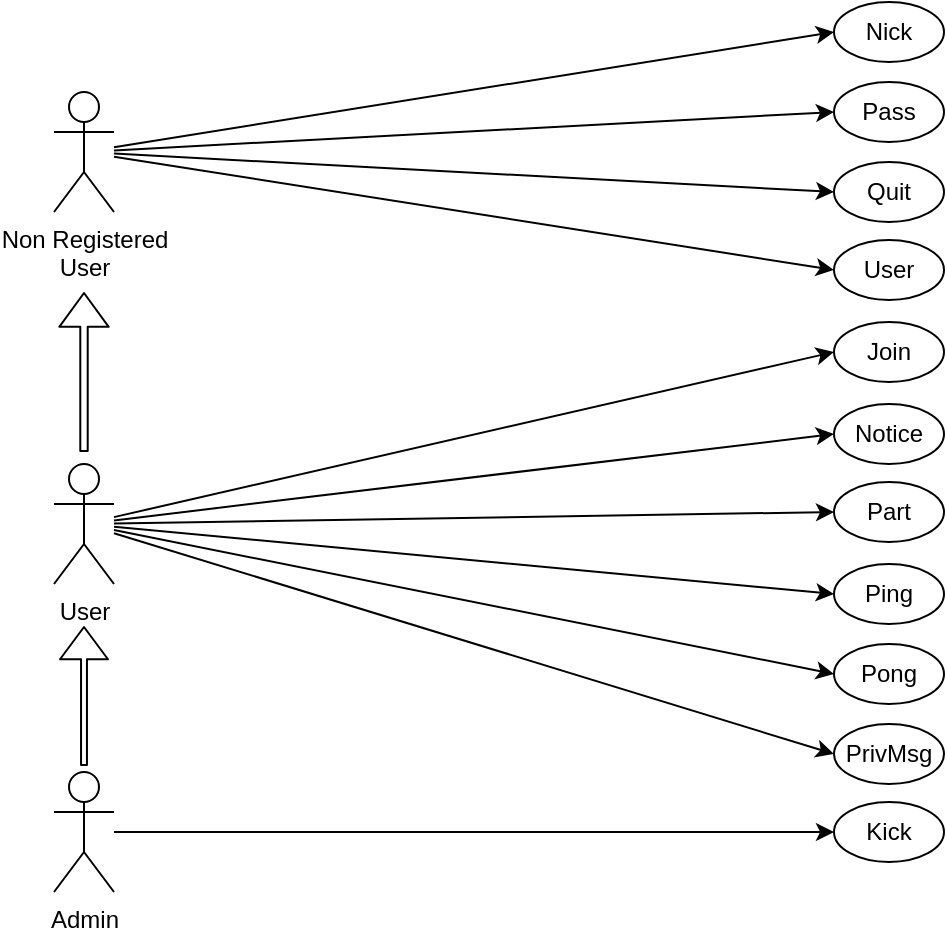 <mxfile>
    <diagram id="TzkNUFOrtBnpvo_dcNWr" name="Page-1">
        <mxGraphModel dx="832" dy="611" grid="1" gridSize="10" guides="1" tooltips="1" connect="1" arrows="1" fold="1" page="1" pageScale="1" pageWidth="850" pageHeight="1100" math="0" shadow="0">
            <root>
                <mxCell id="0"/>
                <mxCell id="1" parent="0"/>
                <mxCell id="42" style="edgeStyle=none;html=1;entryX=0;entryY=0.5;entryDx=0;entryDy=0;" parent="1" source="2" target="7" edge="1">
                    <mxGeometry relative="1" as="geometry"/>
                </mxCell>
                <mxCell id="44" style="edgeStyle=none;html=1;entryX=0;entryY=0.5;entryDx=0;entryDy=0;" parent="1" source="2" target="10" edge="1">
                    <mxGeometry relative="1" as="geometry"/>
                </mxCell>
                <mxCell id="45" style="edgeStyle=none;html=1;entryX=0;entryY=0.5;entryDx=0;entryDy=0;" parent="1" source="2" target="11" edge="1">
                    <mxGeometry relative="1" as="geometry"/>
                </mxCell>
                <mxCell id="46" style="edgeStyle=none;html=1;entryX=0;entryY=0.5;entryDx=0;entryDy=0;" parent="1" source="2" target="12" edge="1">
                    <mxGeometry relative="1" as="geometry"/>
                </mxCell>
                <mxCell id="50" style="edgeStyle=none;html=1;entryX=0;entryY=0.5;entryDx=0;entryDy=0;" parent="1" source="2" target="4" edge="1">
                    <mxGeometry relative="1" as="geometry"/>
                </mxCell>
                <mxCell id="51" style="edgeStyle=none;html=1;entryX=0;entryY=0.5;entryDx=0;entryDy=0;" parent="1" source="2" target="8" edge="1">
                    <mxGeometry relative="1" as="geometry"/>
                </mxCell>
                <mxCell id="2" value="User" style="shape=umlActor;verticalLabelPosition=bottom;verticalAlign=top;html=1;outlineConnect=0;fillColor=default;fontColor=default;strokeColor=default;" parent="1" vertex="1">
                    <mxGeometry x="60" y="251" width="30" height="60" as="geometry"/>
                </mxCell>
                <mxCell id="4" value="Join" style="ellipse;whiteSpace=wrap;html=1;fillColor=default;fontColor=default;strokeColor=default;" parent="1" vertex="1">
                    <mxGeometry x="450" y="180" width="55" height="30" as="geometry"/>
                </mxCell>
                <mxCell id="5" value="Kick" style="ellipse;whiteSpace=wrap;html=1;fillColor=default;fontColor=default;strokeColor=default;" parent="1" vertex="1">
                    <mxGeometry x="450" y="420" width="55" height="30" as="geometry"/>
                </mxCell>
                <mxCell id="6" value="Nick" style="ellipse;whiteSpace=wrap;html=1;fillColor=default;fontColor=default;strokeColor=default;" parent="1" vertex="1">
                    <mxGeometry x="450" y="20" width="55" height="30" as="geometry"/>
                </mxCell>
                <mxCell id="7" value="Notice" style="ellipse;whiteSpace=wrap;html=1;fillColor=default;fontColor=default;strokeColor=default;" parent="1" vertex="1">
                    <mxGeometry x="450" y="221" width="55" height="30" as="geometry"/>
                </mxCell>
                <mxCell id="9" value="Pass" style="ellipse;whiteSpace=wrap;html=1;fillColor=default;fontColor=default;strokeColor=default;" parent="1" vertex="1">
                    <mxGeometry x="450" y="60" width="55" height="30" as="geometry"/>
                </mxCell>
                <mxCell id="10" value="Ping" style="ellipse;whiteSpace=wrap;html=1;fillColor=default;fontColor=default;strokeColor=default;" parent="1" vertex="1">
                    <mxGeometry x="450" y="301" width="55" height="30" as="geometry"/>
                </mxCell>
                <mxCell id="11" value="Pong" style="ellipse;whiteSpace=wrap;html=1;fillColor=default;fontColor=default;strokeColor=default;" parent="1" vertex="1">
                    <mxGeometry x="450" y="341" width="55" height="30" as="geometry"/>
                </mxCell>
                <mxCell id="12" value="PrivMsg" style="ellipse;whiteSpace=wrap;html=1;fillColor=default;fontColor=default;strokeColor=default;" parent="1" vertex="1">
                    <mxGeometry x="450" y="381" width="55" height="30" as="geometry"/>
                </mxCell>
                <mxCell id="13" value="Quit" style="ellipse;whiteSpace=wrap;html=1;fillColor=default;fontColor=default;strokeColor=default;" parent="1" vertex="1">
                    <mxGeometry x="450" y="100" width="55" height="30" as="geometry"/>
                </mxCell>
                <mxCell id="37" style="edgeStyle=none;html=1;entryX=0;entryY=0.5;entryDx=0;entryDy=0;" parent="1" source="26" target="6" edge="1">
                    <mxGeometry relative="1" as="geometry"/>
                </mxCell>
                <mxCell id="38" style="edgeStyle=none;html=1;entryX=0;entryY=0.5;entryDx=0;entryDy=0;" parent="1" source="26" target="9" edge="1">
                    <mxGeometry relative="1" as="geometry"/>
                </mxCell>
                <mxCell id="39" style="edgeStyle=none;html=1;entryX=0;entryY=0.5;entryDx=0;entryDy=0;" parent="1" source="26" target="13" edge="1">
                    <mxGeometry relative="1" as="geometry"/>
                </mxCell>
                <mxCell id="40" style="edgeStyle=none;html=1;entryX=0;entryY=0.5;entryDx=0;entryDy=0;" parent="1" source="26" target="14" edge="1">
                    <mxGeometry relative="1" as="geometry"/>
                </mxCell>
                <mxCell id="26" value="Non Registered&lt;br&gt;User" style="shape=umlActor;verticalLabelPosition=bottom;verticalAlign=top;html=1;outlineConnect=0;" parent="1" vertex="1">
                    <mxGeometry x="60" y="65" width="30" height="60" as="geometry"/>
                </mxCell>
                <mxCell id="36" style="edgeStyle=none;html=1;entryX=0;entryY=0.5;entryDx=0;entryDy=0;" parent="1" source="28" target="5" edge="1">
                    <mxGeometry relative="1" as="geometry"/>
                </mxCell>
                <mxCell id="28" value="Admin" style="shape=umlActor;verticalLabelPosition=bottom;verticalAlign=top;html=1;outlineConnect=0;fillColor=default;fontColor=default;strokeColor=default;" parent="1" vertex="1">
                    <mxGeometry x="60" y="405" width="30" height="60" as="geometry"/>
                </mxCell>
                <mxCell id="14" value="User" style="ellipse;whiteSpace=wrap;html=1;fillColor=default;fontColor=default;strokeColor=default;" parent="1" vertex="1">
                    <mxGeometry x="450" y="139" width="55" height="30" as="geometry"/>
                </mxCell>
                <mxCell id="8" value="Part" style="ellipse;whiteSpace=wrap;html=1;fillColor=default;fontColor=default;strokeColor=default;" parent="1" vertex="1">
                    <mxGeometry x="450" y="260" width="55" height="30" as="geometry"/>
                </mxCell>
                <mxCell id="54" value="" style="shape=flexArrow;endArrow=classic;html=1;width=3.704;endSize=5.307;" parent="1" edge="1">
                    <mxGeometry width="50" height="50" relative="1" as="geometry">
                        <mxPoint x="75" y="245" as="sourcePoint"/>
                        <mxPoint x="75" y="165" as="targetPoint"/>
                    </mxGeometry>
                </mxCell>
                <mxCell id="55" value="" style="shape=flexArrow;endArrow=classic;html=1;width=2.963;endSize=5.041;" parent="1" edge="1">
                    <mxGeometry width="50" height="50" relative="1" as="geometry">
                        <mxPoint x="75" y="402" as="sourcePoint"/>
                        <mxPoint x="75" y="332" as="targetPoint"/>
                    </mxGeometry>
                </mxCell>
            </root>
        </mxGraphModel>
    </diagram>
</mxfile>
